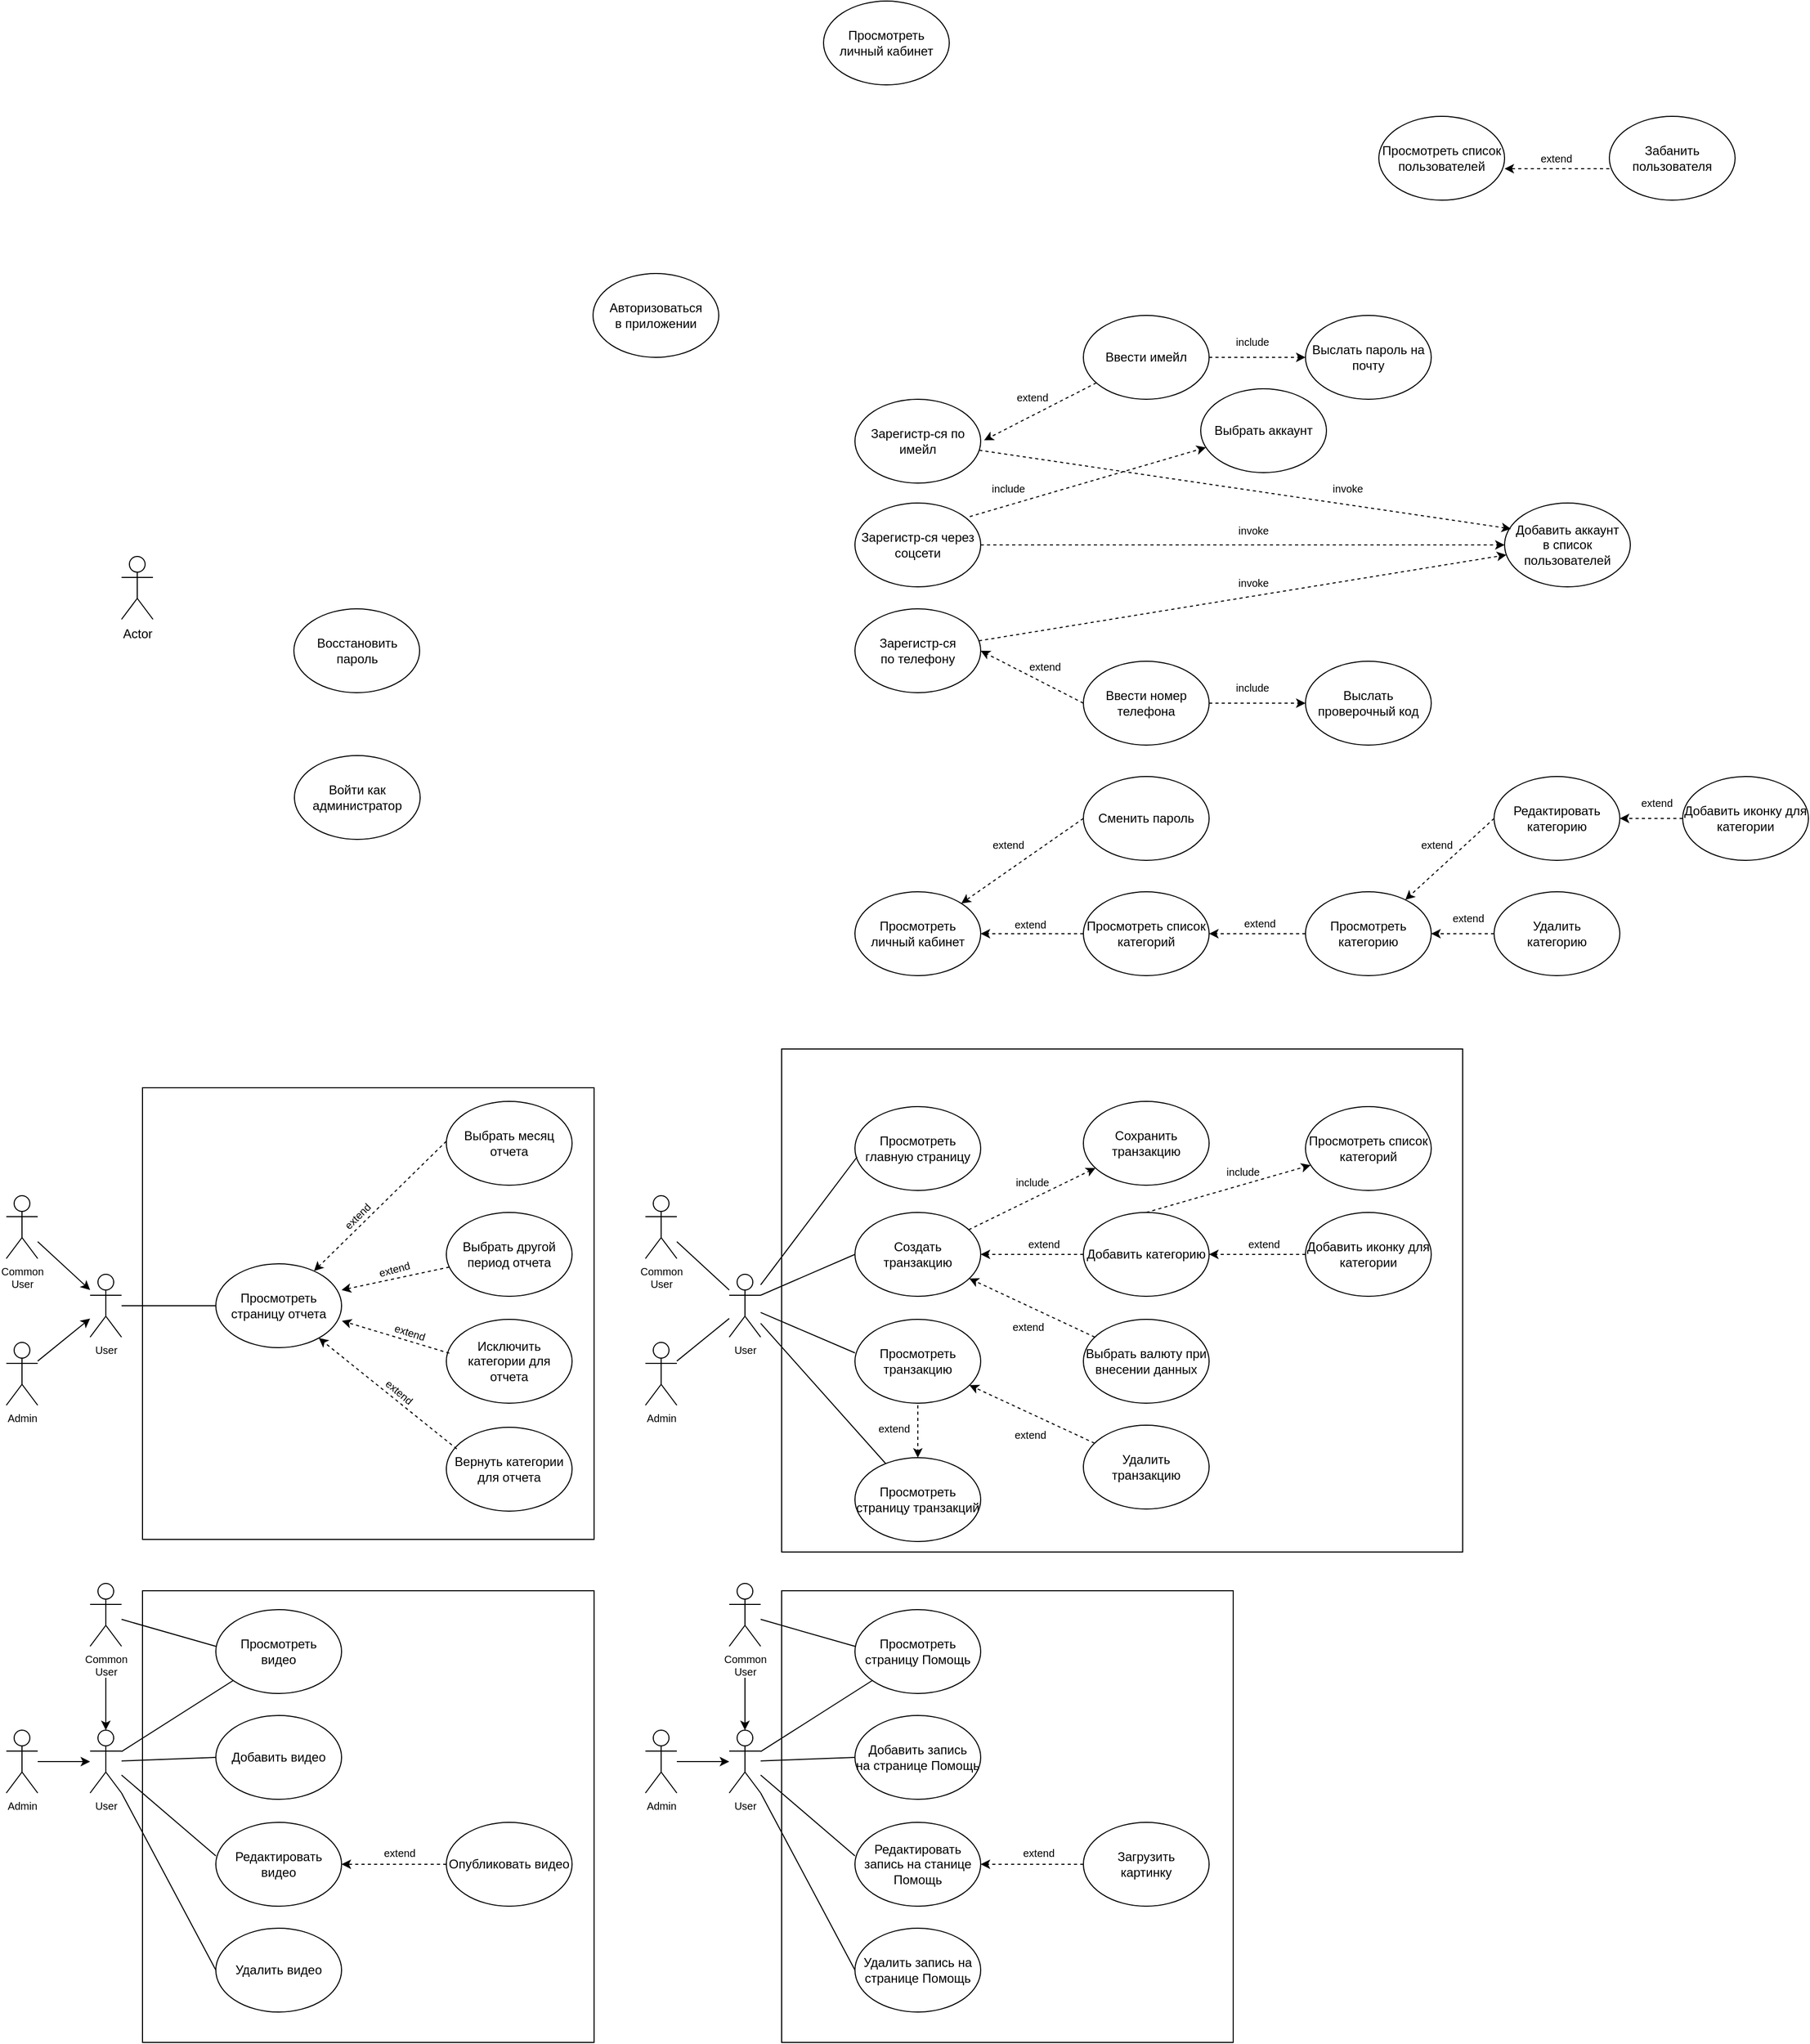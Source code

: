 <mxfile version="20.3.0" type="github">
  <diagram id="ULDQTsybcPubR5Zz3P0X" name="Page-1">
    <mxGraphModel dx="1853" dy="1658" grid="1" gridSize="10" guides="1" tooltips="1" connect="1" arrows="1" fold="1" page="1" pageScale="1" pageWidth="850" pageHeight="1100" math="0" shadow="0">
      <root>
        <mxCell id="0" />
        <mxCell id="1" parent="0" />
        <mxCell id="iH67yDx8k5spiiFpo-aq-124" value="" style="whiteSpace=wrap;html=1;fontSize=10;fillColor=none;" vertex="1" parent="1">
          <mxGeometry x="680" y="610" width="650" height="480" as="geometry" />
        </mxCell>
        <mxCell id="iH67yDx8k5spiiFpo-aq-78" value="" style="whiteSpace=wrap;html=1;aspect=fixed;fontSize=10;fillColor=none;" vertex="1" parent="1">
          <mxGeometry x="70" y="1127" width="431" height="431" as="geometry" />
        </mxCell>
        <mxCell id="iH67yDx8k5spiiFpo-aq-108" value="" style="whiteSpace=wrap;html=1;aspect=fixed;fontSize=10;fillColor=none;" vertex="1" parent="1">
          <mxGeometry x="70" y="647" width="431" height="431" as="geometry" />
        </mxCell>
        <mxCell id="iH67yDx8k5spiiFpo-aq-93" value="" style="whiteSpace=wrap;html=1;aspect=fixed;fontSize=10;fillColor=none;" vertex="1" parent="1">
          <mxGeometry x="680" y="1127" width="431" height="431" as="geometry" />
        </mxCell>
        <mxCell id="iH67yDx8k5spiiFpo-aq-1" value="Ввести имейл" style="ellipse;whiteSpace=wrap;html=1;flipH=1;" vertex="1" parent="1">
          <mxGeometry x="968" y="-90" width="120" height="80" as="geometry" />
        </mxCell>
        <mxCell id="iH67yDx8k5spiiFpo-aq-2" value="Actor" style="shape=umlActor;verticalLabelPosition=bottom;verticalAlign=top;html=1;outlineConnect=0;" vertex="1" parent="1">
          <mxGeometry x="50" y="140" width="30" height="60" as="geometry" />
        </mxCell>
        <mxCell id="iH67yDx8k5spiiFpo-aq-3" value="Просмотреть личный кабинет" style="ellipse;whiteSpace=wrap;html=1;" vertex="1" parent="1">
          <mxGeometry x="720" y="-390" width="120" height="80" as="geometry" />
        </mxCell>
        <mxCell id="iH67yDx8k5spiiFpo-aq-4" value="Выбрать валюту при внесении данных" style="ellipse;whiteSpace=wrap;html=1;" vertex="1" parent="1">
          <mxGeometry x="968" y="868" width="120" height="80" as="geometry" />
        </mxCell>
        <mxCell id="iH67yDx8k5spiiFpo-aq-5" value="Сменить пароль" style="ellipse;whiteSpace=wrap;html=1;" vertex="1" parent="1">
          <mxGeometry x="968" y="350" width="120" height="80" as="geometry" />
        </mxCell>
        <mxCell id="iH67yDx8k5spiiFpo-aq-6" value="&lt;div&gt;Добавить категорию&lt;/div&gt;" style="ellipse;whiteSpace=wrap;html=1;" vertex="1" parent="1">
          <mxGeometry x="968" y="766" width="120" height="80" as="geometry" />
        </mxCell>
        <mxCell id="iH67yDx8k5spiiFpo-aq-7" value="Забанить пользователя" style="ellipse;whiteSpace=wrap;html=1;" vertex="1" parent="1">
          <mxGeometry x="1470" y="-280" width="120" height="80" as="geometry" />
        </mxCell>
        <mxCell id="iH67yDx8k5spiiFpo-aq-8" value="Просмотреть список пользователей" style="ellipse;whiteSpace=wrap;html=1;" vertex="1" parent="1">
          <mxGeometry x="1250" y="-280" width="120" height="80" as="geometry" />
        </mxCell>
        <mxCell id="iH67yDx8k5spiiFpo-aq-9" value="Добавить иконку для категории" style="ellipse;whiteSpace=wrap;html=1;" vertex="1" parent="1">
          <mxGeometry x="1180" y="766" width="120" height="80" as="geometry" />
        </mxCell>
        <mxCell id="iH67yDx8k5spiiFpo-aq-10" value="&lt;div&gt;Удалить &lt;br&gt;&lt;/div&gt;&lt;div&gt;категорию&lt;/div&gt;" style="ellipse;whiteSpace=wrap;html=1;" vertex="1" parent="1">
          <mxGeometry x="1360" y="460" width="120" height="80" as="geometry" />
        </mxCell>
        <mxCell id="iH67yDx8k5spiiFpo-aq-11" value="Редактировать категорию" style="ellipse;whiteSpace=wrap;html=1;" vertex="1" parent="1">
          <mxGeometry x="1360" y="350" width="120" height="80" as="geometry" />
        </mxCell>
        <mxCell id="iH67yDx8k5spiiFpo-aq-19" value="Выбрать месяц отчета" style="ellipse;whiteSpace=wrap;html=1;" vertex="1" parent="1">
          <mxGeometry x="360" y="660" width="120" height="80" as="geometry" />
        </mxCell>
        <mxCell id="iH67yDx8k5spiiFpo-aq-20" value="Выбрать другой период отчета" style="ellipse;whiteSpace=wrap;html=1;" vertex="1" parent="1">
          <mxGeometry x="360" y="766" width="120" height="80" as="geometry" />
        </mxCell>
        <mxCell id="iH67yDx8k5spiiFpo-aq-22" value="Опубликовать видео" style="ellipse;whiteSpace=wrap;html=1;" vertex="1" parent="1">
          <mxGeometry x="360" y="1348" width="120" height="80" as="geometry" />
        </mxCell>
        <mxCell id="iH67yDx8k5spiiFpo-aq-23" value="Удалить видео" style="ellipse;whiteSpace=wrap;html=1;" vertex="1" parent="1">
          <mxGeometry x="140" y="1449" width="120" height="80" as="geometry" />
        </mxCell>
        <mxCell id="iH67yDx8k5spiiFpo-aq-24" value="Редактировать видео" style="ellipse;whiteSpace=wrap;html=1;" vertex="1" parent="1">
          <mxGeometry x="140" y="1348" width="120" height="80" as="geometry" />
        </mxCell>
        <mxCell id="iH67yDx8k5spiiFpo-aq-25" value="&lt;div&gt;Добавить видео&lt;/div&gt;" style="ellipse;whiteSpace=wrap;html=1;" vertex="1" parent="1">
          <mxGeometry x="140" y="1246" width="120" height="80" as="geometry" />
        </mxCell>
        <mxCell id="iH67yDx8k5spiiFpo-aq-26" value="&lt;div&gt;Просмотреть &lt;br&gt;&lt;/div&gt;&lt;div&gt;видео&lt;/div&gt;" style="ellipse;whiteSpace=wrap;html=1;" vertex="1" parent="1">
          <mxGeometry x="140" y="1145" width="120" height="80" as="geometry" />
        </mxCell>
        <mxCell id="iH67yDx8k5spiiFpo-aq-27" value="&lt;div&gt;Восстановить&lt;/div&gt;&lt;div&gt;пароль&lt;br&gt;&lt;/div&gt;" style="ellipse;whiteSpace=wrap;html=1;" vertex="1" parent="1">
          <mxGeometry x="214.5" y="190" width="120" height="80" as="geometry" />
        </mxCell>
        <mxCell id="iH67yDx8k5spiiFpo-aq-29" value="&lt;div&gt;Авторизоваться&lt;/div&gt;&lt;div&gt;в приложении&lt;br&gt;&lt;/div&gt;" style="ellipse;whiteSpace=wrap;html=1;flipH=1;" vertex="1" parent="1">
          <mxGeometry x="500" y="-130" width="120" height="80" as="geometry" />
        </mxCell>
        <mxCell id="iH67yDx8k5spiiFpo-aq-30" value="Ввести номер телефона" style="ellipse;whiteSpace=wrap;html=1;flipH=1;" vertex="1" parent="1">
          <mxGeometry x="968" y="240" width="120" height="80" as="geometry" />
        </mxCell>
        <mxCell id="iH67yDx8k5spiiFpo-aq-31" value="Войти как администратор" style="ellipse;whiteSpace=wrap;html=1;" vertex="1" parent="1">
          <mxGeometry x="215" y="330" width="120" height="80" as="geometry" />
        </mxCell>
        <mxCell id="iH67yDx8k5spiiFpo-aq-33" value="Исключить категории для отчета" style="ellipse;whiteSpace=wrap;html=1;" vertex="1" parent="1">
          <mxGeometry x="360" y="868" width="120" height="80" as="geometry" />
        </mxCell>
        <mxCell id="iH67yDx8k5spiiFpo-aq-42" value="extend" style="text;html=1;align=center;verticalAlign=middle;resizable=0;points=[];autosize=1;strokeColor=none;fillColor=none;fontSize=10;" vertex="1" parent="1">
          <mxGeometry x="290" y="1362" width="50" height="30" as="geometry" />
        </mxCell>
        <mxCell id="iH67yDx8k5spiiFpo-aq-43" value="" style="endArrow=classic;html=1;rounded=0;dashed=1;" edge="1" parent="1" source="iH67yDx8k5spiiFpo-aq-22" target="iH67yDx8k5spiiFpo-aq-24">
          <mxGeometry width="50" height="50" relative="1" as="geometry">
            <mxPoint x="340" y="1400" as="sourcePoint" />
            <mxPoint x="270.0" y="1400" as="targetPoint" />
          </mxGeometry>
        </mxCell>
        <mxCell id="iH67yDx8k5spiiFpo-aq-50" value="" style="endArrow=classic;html=1;rounded=0;dashed=1;" edge="1" parent="1">
          <mxGeometry width="50" height="50" relative="1" as="geometry">
            <mxPoint x="1470" y="-230" as="sourcePoint" />
            <mxPoint x="1370" y="-230" as="targetPoint" />
          </mxGeometry>
        </mxCell>
        <mxCell id="iH67yDx8k5spiiFpo-aq-51" value="extend" style="text;html=1;align=center;verticalAlign=middle;resizable=0;points=[];autosize=1;strokeColor=none;fillColor=none;fontSize=10;flipV=1;flipH=1;" vertex="1" parent="1">
          <mxGeometry x="1394" y="-255" width="50" height="30" as="geometry" />
        </mxCell>
        <mxCell id="iH67yDx8k5spiiFpo-aq-52" value="" style="endArrow=classic;html=1;rounded=0;dashed=1;" edge="1" parent="1" source="iH67yDx8k5spiiFpo-aq-4" target="iH67yDx8k5spiiFpo-aq-127">
          <mxGeometry width="50" height="50" relative="1" as="geometry">
            <mxPoint x="359" y="400" as="sourcePoint" />
            <mxPoint x="260" y="400" as="targetPoint" />
          </mxGeometry>
        </mxCell>
        <mxCell id="iH67yDx8k5spiiFpo-aq-55" value="" style="endArrow=classic;html=1;rounded=0;dashed=1;exitX=0;exitY=0.5;exitDx=0;exitDy=0;entryX=1;entryY=0.5;entryDx=0;entryDy=0;" edge="1" parent="1" source="iH67yDx8k5spiiFpo-aq-6" target="iH67yDx8k5spiiFpo-aq-127">
          <mxGeometry width="50" height="50" relative="1" as="geometry">
            <mxPoint x="370" y="410" as="sourcePoint" />
            <mxPoint x="246.08" y="426.64" as="targetPoint" />
          </mxGeometry>
        </mxCell>
        <mxCell id="iH67yDx8k5spiiFpo-aq-58" value="" style="endArrow=classic;html=1;rounded=0;dashed=1;fontSize=10;exitX=0;exitY=0.5;exitDx=0;exitDy=0;" edge="1" parent="1" source="iH67yDx8k5spiiFpo-aq-11" target="iH67yDx8k5spiiFpo-aq-152">
          <mxGeometry width="50" height="50" relative="1" as="geometry">
            <mxPoint x="470" y="140" as="sourcePoint" />
            <mxPoint x="1264.969" y="513.967" as="targetPoint" />
          </mxGeometry>
        </mxCell>
        <mxCell id="iH67yDx8k5spiiFpo-aq-59" value="" style="endArrow=classic;html=1;rounded=0;dashed=1;fontSize=10;" edge="1" parent="1" source="iH67yDx8k5spiiFpo-aq-10" target="iH67yDx8k5spiiFpo-aq-152">
          <mxGeometry width="50" height="50" relative="1" as="geometry">
            <mxPoint x="470" y="140" as="sourcePoint" />
            <mxPoint x="1263.76" y="549.2" as="targetPoint" />
          </mxGeometry>
        </mxCell>
        <mxCell id="iH67yDx8k5spiiFpo-aq-62" value="" style="endArrow=classic;html=1;rounded=0;dashed=1;fontSize=10;exitX=0.5;exitY=0;exitDx=0;exitDy=0;" edge="1" parent="1" source="iH67yDx8k5spiiFpo-aq-6" target="iH67yDx8k5spiiFpo-aq-63">
          <mxGeometry width="50" height="50" relative="1" as="geometry">
            <mxPoint x="450" y="310" as="sourcePoint" />
            <mxPoint x="500" y="260" as="targetPoint" />
          </mxGeometry>
        </mxCell>
        <mxCell id="iH67yDx8k5spiiFpo-aq-63" value="Просмотреть список категорий" style="ellipse;whiteSpace=wrap;html=1;" vertex="1" parent="1">
          <mxGeometry x="1180" y="665" width="120" height="80" as="geometry" />
        </mxCell>
        <mxCell id="iH67yDx8k5spiiFpo-aq-66" value="" style="endArrow=classic;html=1;rounded=0;dashed=1;fontSize=10;entryX=1;entryY=0.5;entryDx=0;entryDy=0;" edge="1" parent="1" source="iH67yDx8k5spiiFpo-aq-9" target="iH67yDx8k5spiiFpo-aq-6">
          <mxGeometry width="50" height="50" relative="1" as="geometry">
            <mxPoint x="960" y="300" as="sourcePoint" />
            <mxPoint x="490" y="190" as="targetPoint" />
          </mxGeometry>
        </mxCell>
        <mxCell id="iH67yDx8k5spiiFpo-aq-71" value="&lt;div&gt;Common&lt;/div&gt;&lt;div&gt;User&lt;/div&gt;" style="shape=umlActor;verticalLabelPosition=bottom;verticalAlign=top;html=1;outlineConnect=0;fontSize=10;" vertex="1" parent="1">
          <mxGeometry x="20" y="1120" width="30" height="60" as="geometry" />
        </mxCell>
        <mxCell id="iH67yDx8k5spiiFpo-aq-72" value="User" style="shape=umlActor;verticalLabelPosition=bottom;verticalAlign=top;html=1;outlineConnect=0;fontSize=10;" vertex="1" parent="1">
          <mxGeometry x="20" y="1260" width="30" height="60" as="geometry" />
        </mxCell>
        <mxCell id="iH67yDx8k5spiiFpo-aq-73" value="" style="endArrow=none;html=1;rounded=0;fontSize=10;entryX=0;entryY=0.438;entryDx=0;entryDy=0;entryPerimeter=0;" edge="1" parent="1" source="iH67yDx8k5spiiFpo-aq-71" target="iH67yDx8k5spiiFpo-aq-26">
          <mxGeometry width="50" height="50" relative="1" as="geometry">
            <mxPoint x="90" y="1300" as="sourcePoint" />
            <mxPoint x="140" y="1250" as="targetPoint" />
          </mxGeometry>
        </mxCell>
        <mxCell id="iH67yDx8k5spiiFpo-aq-74" value="" style="endArrow=none;html=1;rounded=0;fontSize=10;" edge="1" parent="1" source="iH67yDx8k5spiiFpo-aq-72" target="iH67yDx8k5spiiFpo-aq-26">
          <mxGeometry width="50" height="50" relative="1" as="geometry">
            <mxPoint x="60" y="1270" as="sourcePoint" />
            <mxPoint x="140" y="1250" as="targetPoint" />
          </mxGeometry>
        </mxCell>
        <mxCell id="iH67yDx8k5spiiFpo-aq-75" value="" style="endArrow=none;html=1;rounded=0;fontSize=10;entryX=0;entryY=0.5;entryDx=0;entryDy=0;" edge="1" parent="1" source="iH67yDx8k5spiiFpo-aq-72" target="iH67yDx8k5spiiFpo-aq-25">
          <mxGeometry width="50" height="50" relative="1" as="geometry">
            <mxPoint x="70" y="1360" as="sourcePoint" />
            <mxPoint x="120" y="1310" as="targetPoint" />
          </mxGeometry>
        </mxCell>
        <mxCell id="iH67yDx8k5spiiFpo-aq-76" value="" style="endArrow=none;html=1;rounded=0;fontSize=10;entryX=0;entryY=0.4;entryDx=0;entryDy=0;entryPerimeter=0;" edge="1" parent="1" source="iH67yDx8k5spiiFpo-aq-72" target="iH67yDx8k5spiiFpo-aq-24">
          <mxGeometry width="50" height="50" relative="1" as="geometry">
            <mxPoint x="80" y="1450" as="sourcePoint" />
            <mxPoint x="130" y="1400" as="targetPoint" />
          </mxGeometry>
        </mxCell>
        <mxCell id="iH67yDx8k5spiiFpo-aq-77" value="" style="endArrow=none;html=1;rounded=0;fontSize=10;exitX=1;exitY=1;exitDx=0;exitDy=0;exitPerimeter=0;entryX=0;entryY=0.5;entryDx=0;entryDy=0;" edge="1" parent="1" source="iH67yDx8k5spiiFpo-aq-72" target="iH67yDx8k5spiiFpo-aq-23">
          <mxGeometry width="50" height="50" relative="1" as="geometry">
            <mxPoint x="80" y="1450" as="sourcePoint" />
            <mxPoint x="130" y="1400" as="targetPoint" />
          </mxGeometry>
        </mxCell>
        <mxCell id="iH67yDx8k5spiiFpo-aq-80" value="Удалить запись на странице Помощь" style="ellipse;whiteSpace=wrap;html=1;" vertex="1" parent="1">
          <mxGeometry x="750" y="1449" width="120" height="80" as="geometry" />
        </mxCell>
        <mxCell id="iH67yDx8k5spiiFpo-aq-81" value="Редактировать запись на станице Помощь" style="ellipse;whiteSpace=wrap;html=1;" vertex="1" parent="1">
          <mxGeometry x="750" y="1348" width="120" height="80" as="geometry" />
        </mxCell>
        <mxCell id="iH67yDx8k5spiiFpo-aq-82" value="&lt;div&gt;Добавить запись &lt;br&gt;&lt;/div&gt;&lt;div&gt;на странице Помощь&lt;br&gt;&lt;/div&gt;" style="ellipse;whiteSpace=wrap;html=1;" vertex="1" parent="1">
          <mxGeometry x="750" y="1246" width="120" height="80" as="geometry" />
        </mxCell>
        <mxCell id="iH67yDx8k5spiiFpo-aq-83" value="&lt;div&gt;Просмотреть страницу Помощь&lt;br&gt;&lt;/div&gt;" style="ellipse;whiteSpace=wrap;html=1;" vertex="1" parent="1">
          <mxGeometry x="750" y="1145" width="120" height="80" as="geometry" />
        </mxCell>
        <mxCell id="iH67yDx8k5spiiFpo-aq-86" value="&lt;div&gt;Common&lt;/div&gt;&lt;div&gt;User&lt;br&gt;&lt;/div&gt;" style="shape=umlActor;verticalLabelPosition=bottom;verticalAlign=top;html=1;outlineConnect=0;fontSize=10;" vertex="1" parent="1">
          <mxGeometry x="630" y="1120" width="30" height="60" as="geometry" />
        </mxCell>
        <mxCell id="iH67yDx8k5spiiFpo-aq-87" value="User" style="shape=umlActor;verticalLabelPosition=bottom;verticalAlign=top;html=1;outlineConnect=0;fontSize=10;" vertex="1" parent="1">
          <mxGeometry x="630" y="1260" width="30" height="60" as="geometry" />
        </mxCell>
        <mxCell id="iH67yDx8k5spiiFpo-aq-88" value="" style="endArrow=none;html=1;rounded=0;fontSize=10;entryX=0;entryY=0.438;entryDx=0;entryDy=0;entryPerimeter=0;" edge="1" parent="1" source="iH67yDx8k5spiiFpo-aq-86" target="iH67yDx8k5spiiFpo-aq-83">
          <mxGeometry width="50" height="50" relative="1" as="geometry">
            <mxPoint x="700" y="1300" as="sourcePoint" />
            <mxPoint x="750" y="1250" as="targetPoint" />
          </mxGeometry>
        </mxCell>
        <mxCell id="iH67yDx8k5spiiFpo-aq-89" value="" style="endArrow=none;html=1;rounded=0;fontSize=10;" edge="1" parent="1" source="iH67yDx8k5spiiFpo-aq-87" target="iH67yDx8k5spiiFpo-aq-83">
          <mxGeometry width="50" height="50" relative="1" as="geometry">
            <mxPoint x="670" y="1270" as="sourcePoint" />
            <mxPoint x="750" y="1250" as="targetPoint" />
          </mxGeometry>
        </mxCell>
        <mxCell id="iH67yDx8k5spiiFpo-aq-90" value="" style="endArrow=none;html=1;rounded=0;fontSize=10;entryX=0;entryY=0.5;entryDx=0;entryDy=0;" edge="1" parent="1" source="iH67yDx8k5spiiFpo-aq-87" target="iH67yDx8k5spiiFpo-aq-82">
          <mxGeometry width="50" height="50" relative="1" as="geometry">
            <mxPoint x="680" y="1360" as="sourcePoint" />
            <mxPoint x="730" y="1310" as="targetPoint" />
          </mxGeometry>
        </mxCell>
        <mxCell id="iH67yDx8k5spiiFpo-aq-91" value="" style="endArrow=none;html=1;rounded=0;fontSize=10;entryX=0;entryY=0.4;entryDx=0;entryDy=0;entryPerimeter=0;" edge="1" parent="1" source="iH67yDx8k5spiiFpo-aq-87" target="iH67yDx8k5spiiFpo-aq-81">
          <mxGeometry width="50" height="50" relative="1" as="geometry">
            <mxPoint x="690" y="1450" as="sourcePoint" />
            <mxPoint x="740" y="1400" as="targetPoint" />
          </mxGeometry>
        </mxCell>
        <mxCell id="iH67yDx8k5spiiFpo-aq-92" value="" style="endArrow=none;html=1;rounded=0;fontSize=10;exitX=1;exitY=1;exitDx=0;exitDy=0;exitPerimeter=0;entryX=0;entryY=0.5;entryDx=0;entryDy=0;" edge="1" parent="1" source="iH67yDx8k5spiiFpo-aq-87" target="iH67yDx8k5spiiFpo-aq-80">
          <mxGeometry width="50" height="50" relative="1" as="geometry">
            <mxPoint x="690" y="1450" as="sourcePoint" />
            <mxPoint x="740" y="1400" as="targetPoint" />
          </mxGeometry>
        </mxCell>
        <mxCell id="iH67yDx8k5spiiFpo-aq-94" value="Вернуть категории для отчета" style="ellipse;whiteSpace=wrap;html=1;" vertex="1" parent="1">
          <mxGeometry x="360" y="971" width="120" height="80" as="geometry" />
        </mxCell>
        <mxCell id="iH67yDx8k5spiiFpo-aq-98" value="&lt;div&gt;Просмотреть &lt;br&gt;&lt;/div&gt;&lt;div&gt;страницу отчета&lt;br&gt;&lt;/div&gt;" style="ellipse;whiteSpace=wrap;html=1;" vertex="1" parent="1">
          <mxGeometry x="140" y="815" width="120" height="80" as="geometry" />
        </mxCell>
        <mxCell id="iH67yDx8k5spiiFpo-aq-99" value="extend" style="text;html=1;align=center;verticalAlign=middle;resizable=0;points=[];autosize=1;strokeColor=none;fillColor=none;fontSize=10;rotation=18;" vertex="1" parent="1">
          <mxGeometry x="299.5" y="865" width="50" height="30" as="geometry" />
        </mxCell>
        <mxCell id="iH67yDx8k5spiiFpo-aq-101" value="&lt;div&gt;Common&lt;/div&gt;&lt;div&gt;User&lt;br&gt;&lt;/div&gt;" style="shape=umlActor;verticalLabelPosition=bottom;verticalAlign=top;html=1;outlineConnect=0;fontSize=10;" vertex="1" parent="1">
          <mxGeometry x="-60" y="750" width="30" height="60" as="geometry" />
        </mxCell>
        <mxCell id="iH67yDx8k5spiiFpo-aq-102" value="User" style="shape=umlActor;verticalLabelPosition=bottom;verticalAlign=top;html=1;outlineConnect=0;fontSize=10;" vertex="1" parent="1">
          <mxGeometry x="20" y="825" width="30" height="60" as="geometry" />
        </mxCell>
        <mxCell id="iH67yDx8k5spiiFpo-aq-104" value="" style="endArrow=none;html=1;rounded=0;fontSize=10;" edge="1" parent="1" source="iH67yDx8k5spiiFpo-aq-102" target="iH67yDx8k5spiiFpo-aq-98">
          <mxGeometry width="50" height="50" relative="1" as="geometry">
            <mxPoint x="60" y="790" as="sourcePoint" />
            <mxPoint x="140" y="770" as="targetPoint" />
          </mxGeometry>
        </mxCell>
        <mxCell id="iH67yDx8k5spiiFpo-aq-109" value="Admin" style="shape=umlActor;verticalLabelPosition=bottom;verticalAlign=top;html=1;outlineConnect=0;fontSize=10;" vertex="1" parent="1">
          <mxGeometry x="-60" y="890" width="30" height="60" as="geometry" />
        </mxCell>
        <mxCell id="iH67yDx8k5spiiFpo-aq-111" value="extend" style="text;html=1;align=center;verticalAlign=middle;resizable=0;points=[];autosize=1;strokeColor=none;fillColor=none;fontSize=10;rotation=-45;" vertex="1" parent="1">
          <mxGeometry x="249.5" y="755" width="50" height="30" as="geometry" />
        </mxCell>
        <mxCell id="iH67yDx8k5spiiFpo-aq-112" value="" style="endArrow=classic;html=1;rounded=0;dashed=1;" edge="1" parent="1" target="iH67yDx8k5spiiFpo-aq-98">
          <mxGeometry width="50" height="50" relative="1" as="geometry">
            <mxPoint x="360" y="698" as="sourcePoint" />
            <mxPoint x="260" y="698" as="targetPoint" />
          </mxGeometry>
        </mxCell>
        <mxCell id="iH67yDx8k5spiiFpo-aq-113" value="" style="endArrow=classic;html=1;rounded=0;dashed=1;" edge="1" parent="1" source="iH67yDx8k5spiiFpo-aq-20">
          <mxGeometry width="50" height="50" relative="1" as="geometry">
            <mxPoint x="370" y="708" as="sourcePoint" />
            <mxPoint x="260" y="840" as="targetPoint" />
          </mxGeometry>
        </mxCell>
        <mxCell id="iH67yDx8k5spiiFpo-aq-114" value="" style="endArrow=classic;html=1;rounded=0;dashed=1;exitX=0.024;exitY=0.404;exitDx=0;exitDy=0;exitPerimeter=0;entryX=1.003;entryY=0.681;entryDx=0;entryDy=0;entryPerimeter=0;" edge="1" parent="1" source="iH67yDx8k5spiiFpo-aq-33" target="iH67yDx8k5spiiFpo-aq-98">
          <mxGeometry width="50" height="50" relative="1" as="geometry">
            <mxPoint x="372.438" y="827.287" as="sourcePoint" />
            <mxPoint x="260" y="850" as="targetPoint" />
          </mxGeometry>
        </mxCell>
        <mxCell id="iH67yDx8k5spiiFpo-aq-115" value="" style="endArrow=classic;html=1;rounded=0;fontSize=10;exitX=0.083;exitY=0.258;exitDx=0;exitDy=0;exitPerimeter=0;dashed=1;" edge="1" parent="1" source="iH67yDx8k5spiiFpo-aq-94" target="iH67yDx8k5spiiFpo-aq-98">
          <mxGeometry width="50" height="50" relative="1" as="geometry">
            <mxPoint x="250" y="970" as="sourcePoint" />
            <mxPoint x="300" y="920" as="targetPoint" />
          </mxGeometry>
        </mxCell>
        <mxCell id="iH67yDx8k5spiiFpo-aq-116" value="" style="endArrow=classic;html=1;rounded=0;fontSize=10;endFill=1;" edge="1" parent="1" source="iH67yDx8k5spiiFpo-aq-109" target="iH67yDx8k5spiiFpo-aq-102">
          <mxGeometry width="50" height="50" relative="1" as="geometry">
            <mxPoint x="70" y="980" as="sourcePoint" />
            <mxPoint x="120" y="930" as="targetPoint" />
          </mxGeometry>
        </mxCell>
        <mxCell id="iH67yDx8k5spiiFpo-aq-117" value="" style="endArrow=classic;html=1;rounded=0;fontSize=10;endFill=1;" edge="1" parent="1" source="iH67yDx8k5spiiFpo-aq-101">
          <mxGeometry width="50" height="50" relative="1" as="geometry">
            <mxPoint x="70" y="980" as="sourcePoint" />
            <mxPoint x="20" y="840" as="targetPoint" />
          </mxGeometry>
        </mxCell>
        <mxCell id="iH67yDx8k5spiiFpo-aq-118" value="extend" style="text;html=1;align=center;verticalAlign=middle;resizable=0;points=[];autosize=1;strokeColor=none;fillColor=none;fontSize=10;rotation=-15;" vertex="1" parent="1">
          <mxGeometry x="285" y="805" width="50" height="30" as="geometry" />
        </mxCell>
        <mxCell id="iH67yDx8k5spiiFpo-aq-119" value="extend" style="text;html=1;align=center;verticalAlign=middle;resizable=0;points=[];autosize=1;strokeColor=none;fillColor=none;fontSize=10;rotation=40;" vertex="1" parent="1">
          <mxGeometry x="290" y="922" width="50" height="30" as="geometry" />
        </mxCell>
        <mxCell id="iH67yDx8k5spiiFpo-aq-120" value="&lt;div&gt;Загрузить&lt;/div&gt;&lt;div&gt;картинку&lt;/div&gt;" style="ellipse;whiteSpace=wrap;html=1;" vertex="1" parent="1">
          <mxGeometry x="968" y="1348" width="120" height="80" as="geometry" />
        </mxCell>
        <mxCell id="iH67yDx8k5spiiFpo-aq-121" value="extend" style="text;html=1;align=center;verticalAlign=middle;resizable=0;points=[];autosize=1;strokeColor=none;fillColor=none;fontSize=10;" vertex="1" parent="1">
          <mxGeometry x="900" y="1362" width="50" height="30" as="geometry" />
        </mxCell>
        <mxCell id="iH67yDx8k5spiiFpo-aq-122" value="" style="endArrow=classic;html=1;rounded=0;dashed=1;" edge="1" parent="1" source="iH67yDx8k5spiiFpo-aq-120" target="iH67yDx8k5spiiFpo-aq-81">
          <mxGeometry width="50" height="50" relative="1" as="geometry">
            <mxPoint x="960" y="1388" as="sourcePoint" />
            <mxPoint x="870" y="1388" as="targetPoint" />
          </mxGeometry>
        </mxCell>
        <mxCell id="iH67yDx8k5spiiFpo-aq-126" value="Просмотреть транзакцию" style="ellipse;whiteSpace=wrap;html=1;" vertex="1" parent="1">
          <mxGeometry x="750" y="868" width="120" height="80" as="geometry" />
        </mxCell>
        <mxCell id="iH67yDx8k5spiiFpo-aq-127" value="&lt;div&gt;Создать &lt;br&gt;&lt;/div&gt;&lt;div&gt;транзакцию&lt;/div&gt;" style="ellipse;whiteSpace=wrap;html=1;" vertex="1" parent="1">
          <mxGeometry x="750" y="766" width="120" height="80" as="geometry" />
        </mxCell>
        <mxCell id="iH67yDx8k5spiiFpo-aq-128" value="Просмотреть главную страницу" style="ellipse;whiteSpace=wrap;html=1;" vertex="1" parent="1">
          <mxGeometry x="750" y="665" width="120" height="80" as="geometry" />
        </mxCell>
        <mxCell id="iH67yDx8k5spiiFpo-aq-133" value="" style="endArrow=none;html=1;rounded=0;fontSize=10;entryX=0;entryY=0.5;entryDx=0;entryDy=0;exitX=1;exitY=0.333;exitDx=0;exitDy=0;exitPerimeter=0;" edge="1" parent="1" source="iH67yDx8k5spiiFpo-aq-161" target="iH67yDx8k5spiiFpo-aq-127">
          <mxGeometry width="50" height="50" relative="1" as="geometry">
            <mxPoint x="660" y="809.429" as="sourcePoint" />
            <mxPoint x="730" y="830" as="targetPoint" />
          </mxGeometry>
        </mxCell>
        <mxCell id="iH67yDx8k5spiiFpo-aq-134" value="" style="endArrow=none;html=1;rounded=0;fontSize=10;entryX=0;entryY=0.4;entryDx=0;entryDy=0;entryPerimeter=0;" edge="1" parent="1" source="iH67yDx8k5spiiFpo-aq-161" target="iH67yDx8k5spiiFpo-aq-126">
          <mxGeometry width="50" height="50" relative="1" as="geometry">
            <mxPoint x="710" y="880" as="sourcePoint" />
            <mxPoint x="740" y="920" as="targetPoint" />
          </mxGeometry>
        </mxCell>
        <mxCell id="iH67yDx8k5spiiFpo-aq-136" value="&lt;div&gt;Удалить &lt;br&gt;&lt;/div&gt;&lt;div&gt;транзакцию&lt;/div&gt;" style="ellipse;whiteSpace=wrap;html=1;" vertex="1" parent="1">
          <mxGeometry x="968" y="969" width="120" height="80" as="geometry" />
        </mxCell>
        <mxCell id="iH67yDx8k5spiiFpo-aq-137" value="extend" style="text;html=1;align=center;verticalAlign=middle;resizable=0;points=[];autosize=1;strokeColor=none;fillColor=none;fontSize=10;" vertex="1" parent="1">
          <mxGeometry x="890" y="860" width="50" height="30" as="geometry" />
        </mxCell>
        <mxCell id="iH67yDx8k5spiiFpo-aq-138" value="" style="endArrow=classic;html=1;rounded=0;dashed=1;" edge="1" parent="1" source="iH67yDx8k5spiiFpo-aq-136" target="iH67yDx8k5spiiFpo-aq-126">
          <mxGeometry width="50" height="50" relative="1" as="geometry">
            <mxPoint x="960" y="908" as="sourcePoint" />
            <mxPoint x="870" y="908" as="targetPoint" />
          </mxGeometry>
        </mxCell>
        <mxCell id="iH67yDx8k5spiiFpo-aq-139" value="Просмотреть личный кабинет" style="ellipse;whiteSpace=wrap;html=1;" vertex="1" parent="1">
          <mxGeometry x="750" y="460" width="120" height="80" as="geometry" />
        </mxCell>
        <mxCell id="iH67yDx8k5spiiFpo-aq-141" value="include" style="text;html=1;align=center;verticalAlign=middle;resizable=0;points=[];autosize=1;strokeColor=none;fillColor=none;fontSize=10;flipV=1;flipH=1;" vertex="1" parent="1">
          <mxGeometry x="1090" y="712" width="60" height="30" as="geometry" />
        </mxCell>
        <mxCell id="iH67yDx8k5spiiFpo-aq-142" value="extend" style="text;html=1;align=center;verticalAlign=middle;resizable=0;points=[];autosize=1;strokeColor=none;fillColor=none;fontSize=10;" vertex="1" parent="1">
          <mxGeometry x="1115" y="781" width="50" height="30" as="geometry" />
        </mxCell>
        <mxCell id="iH67yDx8k5spiiFpo-aq-145" value="extend" style="text;html=1;align=center;verticalAlign=middle;resizable=0;points=[];autosize=1;strokeColor=none;fillColor=none;fontSize=10;" vertex="1" parent="1">
          <mxGeometry x="905" y="781" width="50" height="30" as="geometry" />
        </mxCell>
        <mxCell id="iH67yDx8k5spiiFpo-aq-146" value="extend" style="text;html=1;align=center;verticalAlign=middle;resizable=0;points=[];autosize=1;strokeColor=none;fillColor=none;fontSize=10;" vertex="1" parent="1">
          <mxGeometry x="892" y="963" width="50" height="30" as="geometry" />
        </mxCell>
        <mxCell id="iH67yDx8k5spiiFpo-aq-147" value="&lt;div&gt;Сохранить&lt;/div&gt;&lt;div&gt;транзакцию&lt;br&gt;&lt;/div&gt;" style="ellipse;whiteSpace=wrap;html=1;" vertex="1" parent="1">
          <mxGeometry x="968" y="660" width="120" height="80" as="geometry" />
        </mxCell>
        <mxCell id="iH67yDx8k5spiiFpo-aq-148" value="" style="endArrow=classic;html=1;rounded=0;dashed=1;fontSize=10;" edge="1" parent="1" source="iH67yDx8k5spiiFpo-aq-127" target="iH67yDx8k5spiiFpo-aq-147">
          <mxGeometry width="50" height="50" relative="1" as="geometry">
            <mxPoint x="1377.504" y="597.63" as="sourcePoint" />
            <mxPoint x="1273.76" y="559.2" as="targetPoint" />
          </mxGeometry>
        </mxCell>
        <mxCell id="iH67yDx8k5spiiFpo-aq-149" value="include" style="text;html=1;align=center;verticalAlign=middle;resizable=0;points=[];autosize=1;strokeColor=none;fillColor=none;fontSize=10;flipV=1;flipH=1;" vertex="1" parent="1">
          <mxGeometry x="889" y="722" width="60" height="30" as="geometry" />
        </mxCell>
        <mxCell id="iH67yDx8k5spiiFpo-aq-150" value="" style="endArrow=classic;html=1;rounded=0;dashed=1;fontSize=10;exitX=0;exitY=0.5;exitDx=0;exitDy=0;" edge="1" parent="1" source="iH67yDx8k5spiiFpo-aq-157" target="iH67yDx8k5spiiFpo-aq-139">
          <mxGeometry width="50" height="50" relative="1" as="geometry">
            <mxPoint x="1460.0" y="470" as="sourcePoint" />
            <mxPoint x="1274.969" y="523.967" as="targetPoint" />
          </mxGeometry>
        </mxCell>
        <mxCell id="iH67yDx8k5spiiFpo-aq-151" value="extend" style="text;html=1;align=center;verticalAlign=middle;resizable=0;points=[];autosize=1;strokeColor=none;fillColor=none;fontSize=10;" vertex="1" parent="1">
          <mxGeometry x="892" y="476" width="50" height="30" as="geometry" />
        </mxCell>
        <mxCell id="iH67yDx8k5spiiFpo-aq-152" value="&lt;div&gt;Просмотреть&lt;/div&gt;&lt;div&gt;категорию&lt;br&gt;&lt;/div&gt;" style="ellipse;whiteSpace=wrap;html=1;" vertex="1" parent="1">
          <mxGeometry x="1180" y="460" width="120" height="80" as="geometry" />
        </mxCell>
        <mxCell id="iH67yDx8k5spiiFpo-aq-153" value="" style="endArrow=classic;html=1;rounded=0;dashed=1;fontSize=10;" edge="1" parent="1" source="iH67yDx8k5spiiFpo-aq-152" target="iH67yDx8k5spiiFpo-aq-157">
          <mxGeometry width="50" height="50" relative="1" as="geometry">
            <mxPoint x="1130" y="500" as="sourcePoint" />
            <mxPoint x="1273.76" y="559.2" as="targetPoint" />
          </mxGeometry>
        </mxCell>
        <mxCell id="iH67yDx8k5spiiFpo-aq-155" value="extend" style="text;html=1;align=center;verticalAlign=middle;resizable=0;points=[];autosize=1;strokeColor=none;fillColor=none;fontSize=10;" vertex="1" parent="1">
          <mxGeometry x="1310" y="470" width="50" height="30" as="geometry" />
        </mxCell>
        <mxCell id="iH67yDx8k5spiiFpo-aq-156" value="extend" style="text;html=1;align=center;verticalAlign=middle;resizable=0;points=[];autosize=1;strokeColor=none;fillColor=none;fontSize=10;" vertex="1" parent="1">
          <mxGeometry x="1111" y="475" width="50" height="30" as="geometry" />
        </mxCell>
        <mxCell id="iH67yDx8k5spiiFpo-aq-157" value="Просмотреть список категорий" style="ellipse;whiteSpace=wrap;html=1;" vertex="1" parent="1">
          <mxGeometry x="968" y="460" width="120" height="80" as="geometry" />
        </mxCell>
        <mxCell id="iH67yDx8k5spiiFpo-aq-159" value="extend" style="text;html=1;align=center;verticalAlign=middle;resizable=0;points=[];autosize=1;strokeColor=none;fillColor=none;fontSize=10;" vertex="1" parent="1">
          <mxGeometry x="1280" y="400" width="50" height="30" as="geometry" />
        </mxCell>
        <mxCell id="iH67yDx8k5spiiFpo-aq-160" value="&lt;div&gt;Common&lt;/div&gt;&lt;div&gt;User&lt;br&gt;&lt;/div&gt;" style="shape=umlActor;verticalLabelPosition=bottom;verticalAlign=top;html=1;outlineConnect=0;fontSize=10;" vertex="1" parent="1">
          <mxGeometry x="550" y="750" width="30" height="60" as="geometry" />
        </mxCell>
        <mxCell id="iH67yDx8k5spiiFpo-aq-161" value="User" style="shape=umlActor;verticalLabelPosition=bottom;verticalAlign=top;html=1;outlineConnect=0;fontSize=10;" vertex="1" parent="1">
          <mxGeometry x="630" y="825" width="30" height="60" as="geometry" />
        </mxCell>
        <mxCell id="iH67yDx8k5spiiFpo-aq-162" value="Admin" style="shape=umlActor;verticalLabelPosition=bottom;verticalAlign=top;html=1;outlineConnect=0;fontSize=10;" vertex="1" parent="1">
          <mxGeometry x="550" y="890" width="30" height="60" as="geometry" />
        </mxCell>
        <mxCell id="iH67yDx8k5spiiFpo-aq-163" value="" style="endArrow=none;html=1;rounded=0;fontSize=10;" edge="1" parent="1" source="iH67yDx8k5spiiFpo-aq-162" target="iH67yDx8k5spiiFpo-aq-161">
          <mxGeometry width="50" height="50" relative="1" as="geometry">
            <mxPoint x="680" y="980" as="sourcePoint" />
            <mxPoint x="730" y="930" as="targetPoint" />
          </mxGeometry>
        </mxCell>
        <mxCell id="iH67yDx8k5spiiFpo-aq-164" value="" style="endArrow=none;html=1;rounded=0;fontSize=10;" edge="1" parent="1" source="iH67yDx8k5spiiFpo-aq-160">
          <mxGeometry width="50" height="50" relative="1" as="geometry">
            <mxPoint x="680" y="980" as="sourcePoint" />
            <mxPoint x="630" y="840.0" as="targetPoint" />
          </mxGeometry>
        </mxCell>
        <mxCell id="iH67yDx8k5spiiFpo-aq-167" value="Просмотреть страницу транзакций" style="ellipse;whiteSpace=wrap;html=1;" vertex="1" parent="1">
          <mxGeometry x="750" y="1000" width="120" height="80" as="geometry" />
        </mxCell>
        <mxCell id="iH67yDx8k5spiiFpo-aq-168" value="" style="endArrow=none;html=1;rounded=0;fontSize=10;" edge="1" parent="1" source="iH67yDx8k5spiiFpo-aq-167" target="iH67yDx8k5spiiFpo-aq-161">
          <mxGeometry width="50" height="50" relative="1" as="geometry">
            <mxPoint x="530" y="960" as="sourcePoint" />
            <mxPoint x="580" y="910" as="targetPoint" />
          </mxGeometry>
        </mxCell>
        <mxCell id="iH67yDx8k5spiiFpo-aq-169" value="" style="endArrow=none;html=1;rounded=0;fontSize=10;entryX=0.017;entryY=0.6;entryDx=0;entryDy=0;entryPerimeter=0;" edge="1" parent="1" source="iH67yDx8k5spiiFpo-aq-161" target="iH67yDx8k5spiiFpo-aq-128">
          <mxGeometry width="50" height="50" relative="1" as="geometry">
            <mxPoint x="530" y="960" as="sourcePoint" />
            <mxPoint x="580" y="910" as="targetPoint" />
          </mxGeometry>
        </mxCell>
        <mxCell id="iH67yDx8k5spiiFpo-aq-173" value="" style="endArrow=classic;html=1;rounded=0;dashed=1;" edge="1" parent="1" target="iH67yDx8k5spiiFpo-aq-167">
          <mxGeometry width="50" height="50" relative="1" as="geometry">
            <mxPoint x="810" y="950" as="sourcePoint" />
            <mxPoint x="869.315" y="940.785" as="targetPoint" />
          </mxGeometry>
        </mxCell>
        <mxCell id="iH67yDx8k5spiiFpo-aq-174" value="extend" style="text;html=1;align=center;verticalAlign=middle;resizable=0;points=[];autosize=1;strokeColor=none;fillColor=none;fontSize=10;" vertex="1" parent="1">
          <mxGeometry x="762" y="957" width="50" height="30" as="geometry" />
        </mxCell>
        <mxCell id="iH67yDx8k5spiiFpo-aq-175" value="" style="endArrow=classic;html=1;rounded=0;dashed=1;fontSize=10;exitX=0;exitY=0.5;exitDx=0;exitDy=0;" edge="1" parent="1" source="iH67yDx8k5spiiFpo-aq-5" target="iH67yDx8k5spiiFpo-aq-139">
          <mxGeometry width="50" height="50" relative="1" as="geometry">
            <mxPoint x="978" y="510" as="sourcePoint" />
            <mxPoint x="880" y="510" as="targetPoint" />
          </mxGeometry>
        </mxCell>
        <mxCell id="iH67yDx8k5spiiFpo-aq-176" value="extend" style="text;html=1;align=center;verticalAlign=middle;resizable=0;points=[];autosize=1;strokeColor=none;fillColor=none;fontSize=10;" vertex="1" parent="1">
          <mxGeometry x="870.5" y="400" width="50" height="30" as="geometry" />
        </mxCell>
        <mxCell id="iH67yDx8k5spiiFpo-aq-177" value="Добавить иконку для категории" style="ellipse;whiteSpace=wrap;html=1;" vertex="1" parent="1">
          <mxGeometry x="1540" y="350" width="120" height="80" as="geometry" />
        </mxCell>
        <mxCell id="iH67yDx8k5spiiFpo-aq-178" value="extend" style="text;html=1;align=center;verticalAlign=middle;resizable=0;points=[];autosize=1;strokeColor=none;fillColor=none;fontSize=10;" vertex="1" parent="1">
          <mxGeometry x="1490" y="360" width="50" height="30" as="geometry" />
        </mxCell>
        <mxCell id="iH67yDx8k5spiiFpo-aq-179" value="" style="endArrow=classic;html=1;rounded=0;dashed=1;fontSize=10;" edge="1" parent="1" source="iH67yDx8k5spiiFpo-aq-177" target="iH67yDx8k5spiiFpo-aq-11">
          <mxGeometry width="50" height="50" relative="1" as="geometry">
            <mxPoint x="1580" y="400" as="sourcePoint" />
            <mxPoint x="1285.363" y="477.686" as="targetPoint" />
          </mxGeometry>
        </mxCell>
        <mxCell id="iH67yDx8k5spiiFpo-aq-182" value="Admin" style="shape=umlActor;verticalLabelPosition=bottom;verticalAlign=top;html=1;outlineConnect=0;fontSize=10;" vertex="1" parent="1">
          <mxGeometry x="-60" y="1260" width="30" height="60" as="geometry" />
        </mxCell>
        <mxCell id="iH67yDx8k5spiiFpo-aq-183" value="" style="endArrow=classic;html=1;rounded=0;fontSize=10;endFill=1;" edge="1" parent="1" source="iH67yDx8k5spiiFpo-aq-182" target="iH67yDx8k5spiiFpo-aq-72">
          <mxGeometry width="50" height="50" relative="1" as="geometry">
            <mxPoint x="70" y="1410" as="sourcePoint" />
            <mxPoint x="20" y="1297.188" as="targetPoint" />
          </mxGeometry>
        </mxCell>
        <mxCell id="iH67yDx8k5spiiFpo-aq-185" value="" style="endArrow=classic;html=1;rounded=0;fontSize=10;entryX=0.5;entryY=0;entryDx=0;entryDy=0;entryPerimeter=0;" edge="1" parent="1" target="iH67yDx8k5spiiFpo-aq-72">
          <mxGeometry width="50" height="50" relative="1" as="geometry">
            <mxPoint x="35" y="1210" as="sourcePoint" />
            <mxPoint x="50" y="1190" as="targetPoint" />
          </mxGeometry>
        </mxCell>
        <mxCell id="iH67yDx8k5spiiFpo-aq-186" value="Admin" style="shape=umlActor;verticalLabelPosition=bottom;verticalAlign=top;html=1;outlineConnect=0;fontSize=10;" vertex="1" parent="1">
          <mxGeometry x="550" y="1260" width="30" height="60" as="geometry" />
        </mxCell>
        <mxCell id="iH67yDx8k5spiiFpo-aq-187" value="" style="endArrow=classic;html=1;rounded=0;fontSize=10;endFill=1;" edge="1" parent="1" source="iH67yDx8k5spiiFpo-aq-186" target="iH67yDx8k5spiiFpo-aq-87">
          <mxGeometry width="50" height="50" relative="1" as="geometry">
            <mxPoint x="680" y="1410" as="sourcePoint" />
            <mxPoint x="630" y="1290.0" as="targetPoint" />
          </mxGeometry>
        </mxCell>
        <mxCell id="iH67yDx8k5spiiFpo-aq-188" value="" style="endArrow=classic;html=1;rounded=0;fontSize=10;" edge="1" parent="1" target="iH67yDx8k5spiiFpo-aq-87">
          <mxGeometry width="50" height="50" relative="1" as="geometry">
            <mxPoint x="645" y="1210" as="sourcePoint" />
            <mxPoint x="645" y="1260.0" as="targetPoint" />
          </mxGeometry>
        </mxCell>
        <mxCell id="iH67yDx8k5spiiFpo-aq-190" value="&lt;div&gt;Зарегистр-ся&lt;/div&gt;&lt;div&gt;по телефону&lt;br&gt;&lt;/div&gt;" style="ellipse;whiteSpace=wrap;html=1;flipH=1;" vertex="1" parent="1">
          <mxGeometry x="750" y="190" width="120" height="80" as="geometry" />
        </mxCell>
        <mxCell id="iH67yDx8k5spiiFpo-aq-191" value="Зарегистр-ся через соцсети" style="ellipse;whiteSpace=wrap;html=1;flipH=1;" vertex="1" parent="1">
          <mxGeometry x="750" y="89" width="120" height="80" as="geometry" />
        </mxCell>
        <mxCell id="iH67yDx8k5spiiFpo-aq-192" value="Выслать проверочный код" style="ellipse;whiteSpace=wrap;html=1;flipH=1;" vertex="1" parent="1">
          <mxGeometry x="1180" y="240" width="120" height="80" as="geometry" />
        </mxCell>
        <mxCell id="iH67yDx8k5spiiFpo-aq-193" value="Выслать пароль на почту" style="ellipse;whiteSpace=wrap;html=1;flipH=1;" vertex="1" parent="1">
          <mxGeometry x="1180" y="-90" width="120" height="80" as="geometry" />
        </mxCell>
        <mxCell id="iH67yDx8k5spiiFpo-aq-194" value="" style="endArrow=classic;html=1;rounded=0;dashed=1;fontSize=10;exitX=0;exitY=0.5;exitDx=0;exitDy=0;entryX=1;entryY=0.5;entryDx=0;entryDy=0;" edge="1" parent="1" source="iH67yDx8k5spiiFpo-aq-30" target="iH67yDx8k5spiiFpo-aq-190">
          <mxGeometry width="50" height="50" relative="1" as="geometry">
            <mxPoint x="978" y="280" as="sourcePoint" />
            <mxPoint x="861.565" y="361.153" as="targetPoint" />
          </mxGeometry>
        </mxCell>
        <mxCell id="iH67yDx8k5spiiFpo-aq-195" value="extend" style="text;html=1;align=center;verticalAlign=middle;resizable=0;points=[];autosize=1;strokeColor=none;fillColor=none;fontSize=10;" vertex="1" parent="1">
          <mxGeometry x="906" y="230" width="50" height="30" as="geometry" />
        </mxCell>
        <mxCell id="iH67yDx8k5spiiFpo-aq-196" value="" style="endArrow=classic;html=1;rounded=0;dashed=1;fontSize=10;exitX=1;exitY=0.5;exitDx=0;exitDy=0;entryX=0;entryY=0.5;entryDx=0;entryDy=0;" edge="1" parent="1" source="iH67yDx8k5spiiFpo-aq-30" target="iH67yDx8k5spiiFpo-aq-192">
          <mxGeometry width="50" height="50" relative="1" as="geometry">
            <mxPoint x="978" y="250" as="sourcePoint" />
            <mxPoint x="861.565" y="331.153" as="targetPoint" />
          </mxGeometry>
        </mxCell>
        <mxCell id="iH67yDx8k5spiiFpo-aq-197" value="include" style="text;html=1;align=center;verticalAlign=middle;resizable=0;points=[];autosize=1;strokeColor=none;fillColor=none;fontSize=10;flipV=1;flipH=1;" vertex="1" parent="1">
          <mxGeometry x="1099" y="250" width="60" height="30" as="geometry" />
        </mxCell>
        <mxCell id="iH67yDx8k5spiiFpo-aq-202" value="Зарегистр-ся по имейл" style="ellipse;whiteSpace=wrap;html=1;flipH=1;" vertex="1" parent="1">
          <mxGeometry x="750" y="-10" width="120" height="80" as="geometry" />
        </mxCell>
        <mxCell id="iH67yDx8k5spiiFpo-aq-203" value="" style="endArrow=classic;html=1;rounded=0;dashed=1;fontSize=10;entryX=-0.027;entryY=0.489;entryDx=0;entryDy=0;entryPerimeter=0;" edge="1" parent="1" source="iH67yDx8k5spiiFpo-aq-1" target="iH67yDx8k5spiiFpo-aq-202">
          <mxGeometry width="50" height="50" relative="1" as="geometry">
            <mxPoint x="978" y="240" as="sourcePoint" />
            <mxPoint x="880" y="240" as="targetPoint" />
          </mxGeometry>
        </mxCell>
        <mxCell id="iH67yDx8k5spiiFpo-aq-205" value="extend" style="text;html=1;align=center;verticalAlign=middle;resizable=0;points=[];autosize=1;strokeColor=none;fillColor=none;fontSize=10;" vertex="1" parent="1">
          <mxGeometry x="894" y="-27" width="50" height="30" as="geometry" />
        </mxCell>
        <mxCell id="iH67yDx8k5spiiFpo-aq-206" value="" style="endArrow=classic;html=1;rounded=0;dashed=1;fontSize=10;" edge="1" parent="1" source="iH67yDx8k5spiiFpo-aq-1" target="iH67yDx8k5spiiFpo-aq-193">
          <mxGeometry width="50" height="50" relative="1" as="geometry">
            <mxPoint x="1098" y="30" as="sourcePoint" />
            <mxPoint x="1190" y="30" as="targetPoint" />
          </mxGeometry>
        </mxCell>
        <mxCell id="iH67yDx8k5spiiFpo-aq-207" value="include" style="text;html=1;align=center;verticalAlign=middle;resizable=0;points=[];autosize=1;strokeColor=none;fillColor=none;fontSize=10;flipV=1;flipH=1;" vertex="1" parent="1">
          <mxGeometry x="1099" y="-80" width="60" height="30" as="geometry" />
        </mxCell>
        <mxCell id="iH67yDx8k5spiiFpo-aq-208" value="Выбрать аккаунт" style="ellipse;whiteSpace=wrap;html=1;flipH=1;" vertex="1" parent="1">
          <mxGeometry x="1080" y="-20" width="120" height="80" as="geometry" />
        </mxCell>
        <mxCell id="iH67yDx8k5spiiFpo-aq-209" value="&lt;div&gt;Добавить аккаунт&lt;/div&gt;&lt;div&gt;в список пользователей&lt;br&gt;&lt;/div&gt;" style="ellipse;whiteSpace=wrap;html=1;flipH=1;" vertex="1" parent="1">
          <mxGeometry x="1370" y="89" width="120" height="80" as="geometry" />
        </mxCell>
        <mxCell id="iH67yDx8k5spiiFpo-aq-210" value="" style="endArrow=classic;html=1;rounded=0;fontSize=10;dashed=1;" edge="1" parent="1" source="iH67yDx8k5spiiFpo-aq-190" target="iH67yDx8k5spiiFpo-aq-209">
          <mxGeometry width="50" height="50" relative="1" as="geometry">
            <mxPoint x="1100" y="200" as="sourcePoint" />
            <mxPoint x="1150" y="150" as="targetPoint" />
          </mxGeometry>
        </mxCell>
        <mxCell id="iH67yDx8k5spiiFpo-aq-211" value="" style="endArrow=classic;html=1;rounded=0;fontSize=10;dashed=1;exitX=1;exitY=0.5;exitDx=0;exitDy=0;entryX=0;entryY=0.5;entryDx=0;entryDy=0;" edge="1" parent="1" source="iH67yDx8k5spiiFpo-aq-191" target="iH67yDx8k5spiiFpo-aq-209">
          <mxGeometry width="50" height="50" relative="1" as="geometry">
            <mxPoint x="1100" y="200" as="sourcePoint" />
            <mxPoint x="1150" y="150" as="targetPoint" />
          </mxGeometry>
        </mxCell>
        <mxCell id="iH67yDx8k5spiiFpo-aq-212" value="" style="endArrow=classic;html=1;rounded=0;fontSize=10;dashed=1;entryX=0.949;entryY=0.308;entryDx=0;entryDy=0;entryPerimeter=0;" edge="1" parent="1" source="iH67yDx8k5spiiFpo-aq-202" target="iH67yDx8k5spiiFpo-aq-209">
          <mxGeometry width="50" height="50" relative="1" as="geometry">
            <mxPoint x="880.0" y="139.0" as="sourcePoint" />
            <mxPoint x="1380.0" y="139.0" as="targetPoint" />
          </mxGeometry>
        </mxCell>
        <mxCell id="iH67yDx8k5spiiFpo-aq-213" value="" style="endArrow=classic;html=1;rounded=0;dashed=1;fontSize=10;exitX=0.087;exitY=0.162;exitDx=0;exitDy=0;exitPerimeter=0;" edge="1" parent="1" source="iH67yDx8k5spiiFpo-aq-191" target="iH67yDx8k5spiiFpo-aq-208">
          <mxGeometry width="50" height="50" relative="1" as="geometry">
            <mxPoint x="1100" y="200" as="sourcePoint" />
            <mxPoint x="1150" y="150" as="targetPoint" />
          </mxGeometry>
        </mxCell>
        <mxCell id="iH67yDx8k5spiiFpo-aq-214" value="include" style="text;html=1;align=center;verticalAlign=middle;resizable=0;points=[];autosize=1;strokeColor=none;fillColor=none;fontSize=10;flipV=1;flipH=1;" vertex="1" parent="1">
          <mxGeometry x="865.5" y="60" width="60" height="30" as="geometry" />
        </mxCell>
        <mxCell id="iH67yDx8k5spiiFpo-aq-215" value="invoke" style="text;html=1;align=center;verticalAlign=middle;resizable=0;points=[];autosize=1;strokeColor=none;fillColor=none;fontSize=10;flipV=1;flipH=1;" vertex="1" parent="1">
          <mxGeometry x="1195" y="60" width="50" height="30" as="geometry" />
        </mxCell>
        <mxCell id="iH67yDx8k5spiiFpo-aq-216" value="invoke" style="text;html=1;align=center;verticalAlign=middle;resizable=0;points=[];autosize=1;strokeColor=none;fillColor=none;fontSize=10;flipV=1;flipH=1;" vertex="1" parent="1">
          <mxGeometry x="1105" y="100" width="50" height="30" as="geometry" />
        </mxCell>
        <mxCell id="iH67yDx8k5spiiFpo-aq-217" value="invoke" style="text;html=1;align=center;verticalAlign=middle;resizable=0;points=[];autosize=1;strokeColor=none;fillColor=none;fontSize=10;flipV=1;flipH=1;" vertex="1" parent="1">
          <mxGeometry x="1105" y="150" width="50" height="30" as="geometry" />
        </mxCell>
      </root>
    </mxGraphModel>
  </diagram>
</mxfile>
